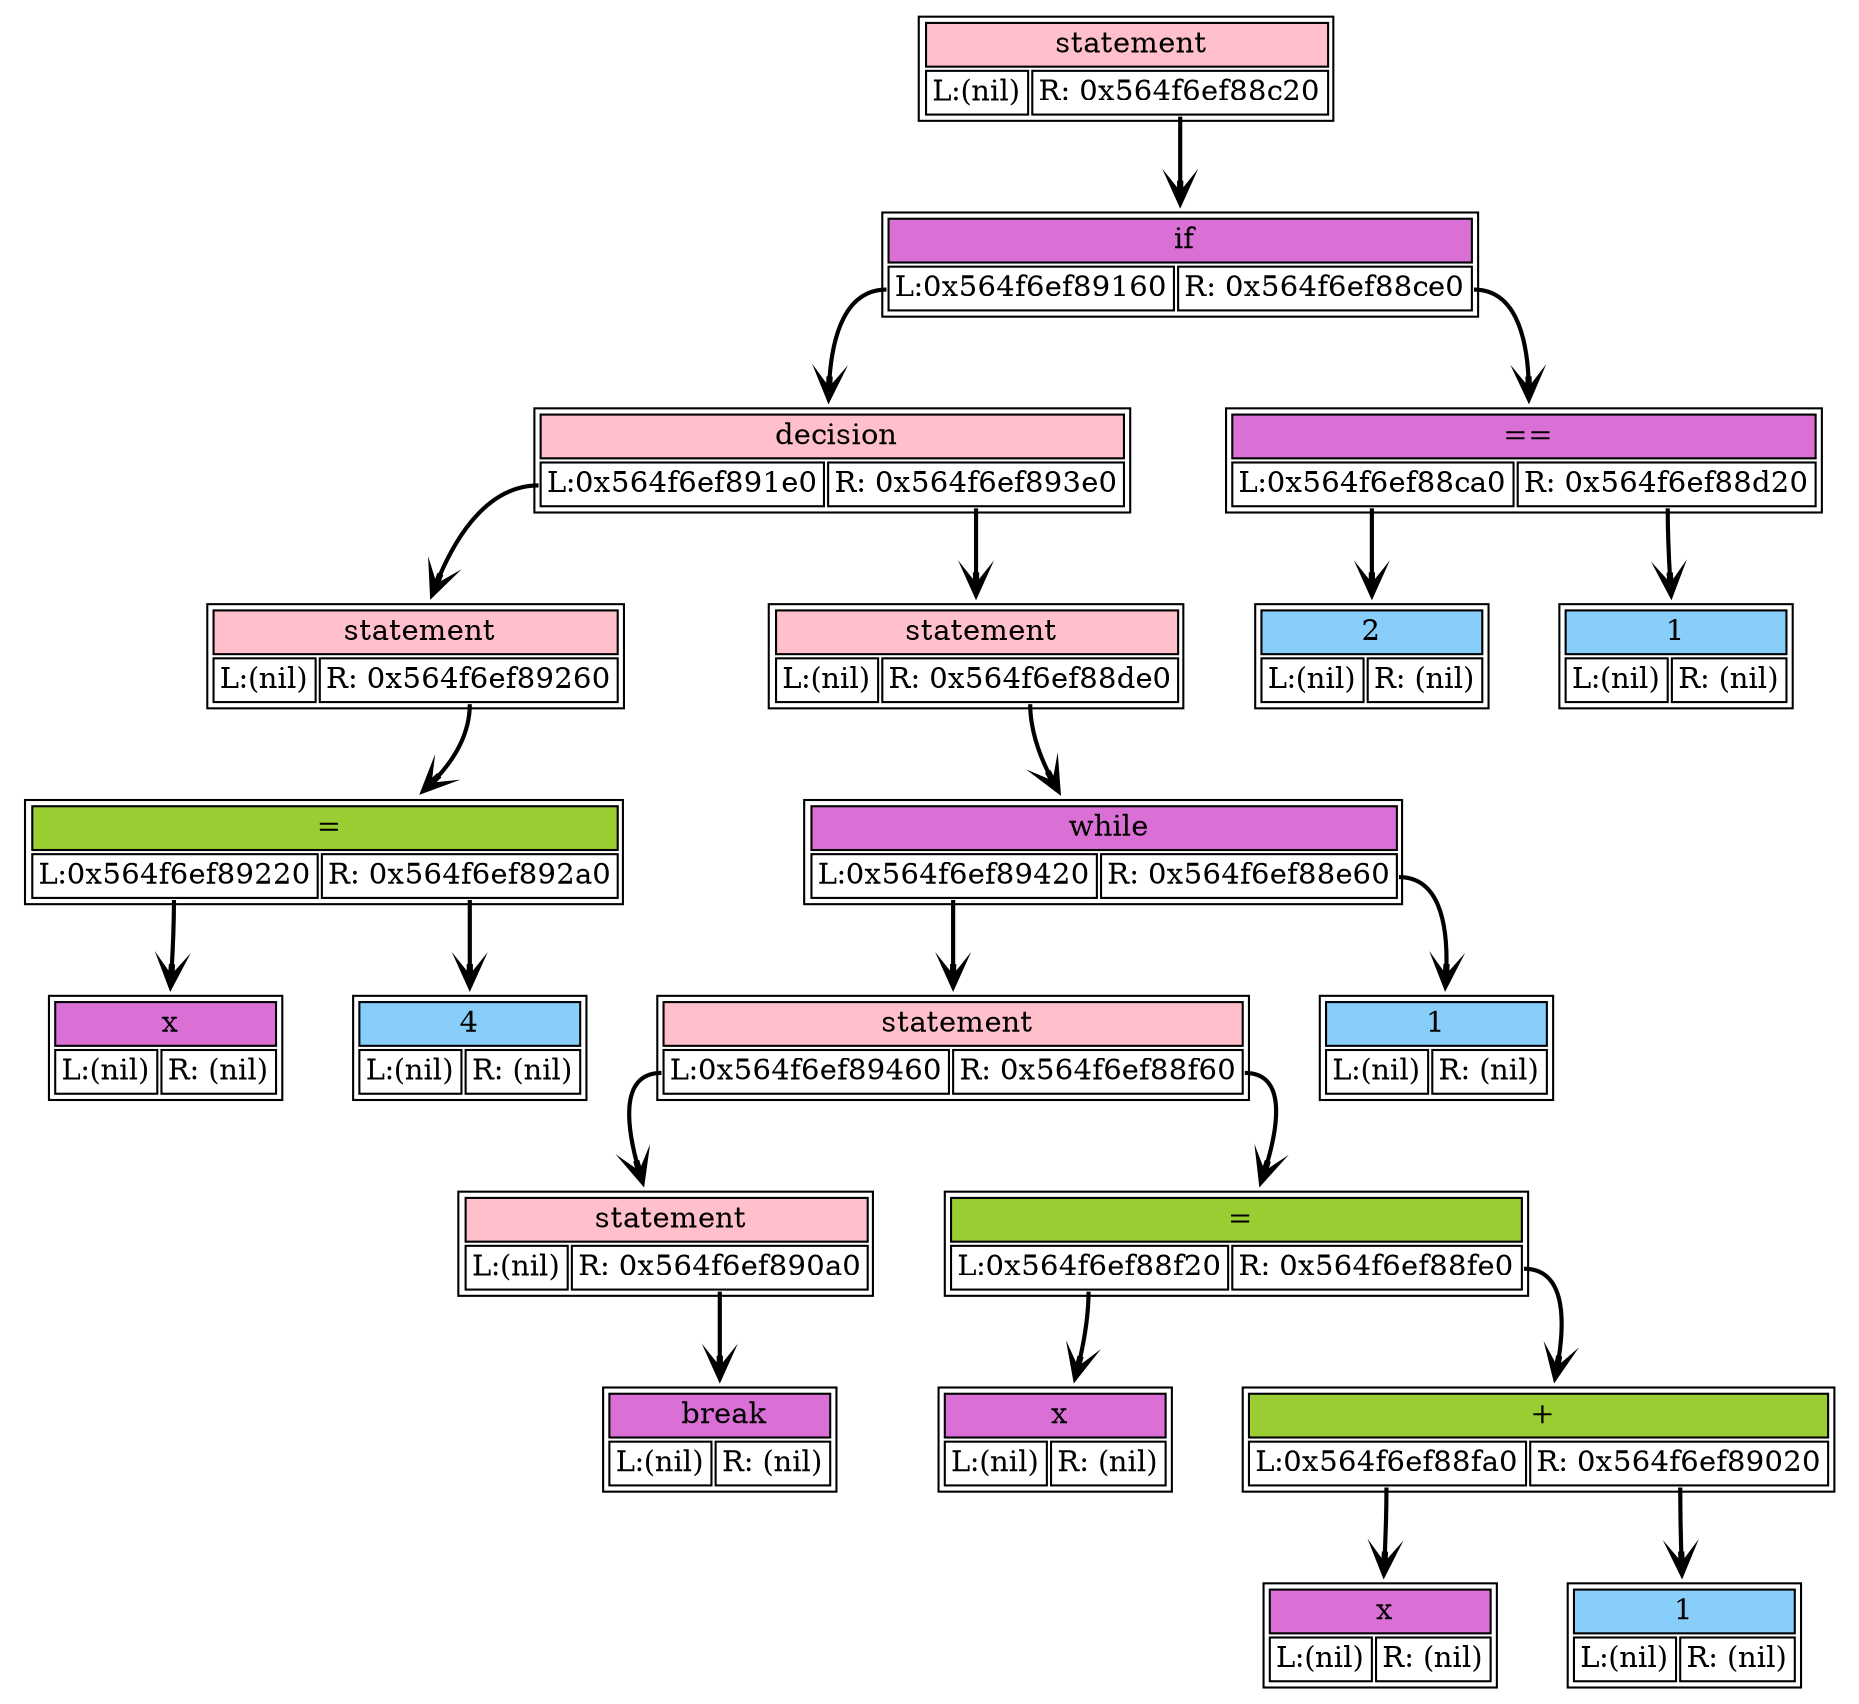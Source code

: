 digraph dump_graph {
	rankdir=TV; 
node0x564f6ef893a0 [shape=plaintext
					label=<<table border='1' cellborder='1'>
			<tr><td colspan="2" bgcolor="pink" > statement</td></tr>
					<tr><td port= "lchild">L:(nil)</td><td port="rchild">R: 0x564f6ef88c20</td></tr>
				</table>>];
		node0x564f6ef893a0:rchild -> node0x564f6ef88c20[style=bold, arrowhead=vee];
node0x564f6ef891e0 [shape=plaintext
					label=<<table border='1' cellborder='1'>
			<tr><td colspan="2" bgcolor="pink" > statement</td></tr>
					<tr><td port= "lchild">L:(nil)</td><td port="rchild">R: 0x564f6ef89260</td></tr>
				</table>>];
		node0x564f6ef891e0:rchild -> node0x564f6ef89260[style=bold, arrowhead=vee];
node0x564f6ef89220 [shape=plaintext
					label=<<table border='1' cellborder='1'>
			<tr><td colspan="2" bgcolor="orchid" > x</td></tr>
					<tr><td port= "lchild">L:(nil)</td><td port="rchild">R: (nil)</td></tr>
				</table>>];
node0x564f6ef89260 [shape=plaintext
					label=<<table border='1' cellborder='1'>
			<tr><td colspan="2" bgcolor="olivedrab3" > =</td></tr>
					<tr><td port= "lchild">L:0x564f6ef89220</td><td port="rchild">R: 0x564f6ef892a0</td></tr>
				</table>>];
		node0x564f6ef89260:lchild -> node0x564f6ef89220[style=bold, arrowhead=vee];
		node0x564f6ef89260:rchild -> node0x564f6ef892a0[style=bold, arrowhead=vee];
node0x564f6ef892a0 [shape=plaintext
					label=<<table border='1' cellborder='1'>
			<tr><td colspan="2" bgcolor="lightskyblue" >4</td></tr>
					<tr><td port= "lchild">L:(nil)</td><td port="rchild">R: (nil)</td></tr>
				</table>>];
node0x564f6ef89160 [shape=plaintext
					label=<<table border='1' cellborder='1'>
			<tr><td colspan="2" bgcolor="pink" > decision</td></tr>
					<tr><td port= "lchild">L:0x564f6ef891e0</td><td port="rchild">R: 0x564f6ef893e0</td></tr>
				</table>>];
		node0x564f6ef89160:lchild -> node0x564f6ef891e0[style=bold, arrowhead=vee];
		node0x564f6ef89160:rchild -> node0x564f6ef893e0[style=bold, arrowhead=vee];
node0x564f6ef893e0 [shape=plaintext
					label=<<table border='1' cellborder='1'>
			<tr><td colspan="2" bgcolor="pink" > statement</td></tr>
					<tr><td port= "lchild">L:(nil)</td><td port="rchild">R: 0x564f6ef88de0</td></tr>
				</table>>];
		node0x564f6ef893e0:rchild -> node0x564f6ef88de0[style=bold, arrowhead=vee];
node0x564f6ef89460 [shape=plaintext
					label=<<table border='1' cellborder='1'>
			<tr><td colspan="2" bgcolor="pink" > statement</td></tr>
					<tr><td port= "lchild">L:(nil)</td><td port="rchild">R: 0x564f6ef890a0</td></tr>
				</table>>];
		node0x564f6ef89460:rchild -> node0x564f6ef890a0[style=bold, arrowhead=vee];
node0x564f6ef890a0 [shape=plaintext
					label=<<table border='1' cellborder='1'>
			<tr><td colspan="2" bgcolor="orchid" > break</td></tr>
					<tr><td port= "lchild">L:(nil)</td><td port="rchild">R: (nil)</td></tr>
				</table>>];
node0x564f6ef89420 [shape=plaintext
					label=<<table border='1' cellborder='1'>
			<tr><td colspan="2" bgcolor="pink" > statement</td></tr>
					<tr><td port= "lchild">L:0x564f6ef89460</td><td port="rchild">R: 0x564f6ef88f60</td></tr>
				</table>>];
		node0x564f6ef89420:lchild -> node0x564f6ef89460[style=bold, arrowhead=vee];
		node0x564f6ef89420:rchild -> node0x564f6ef88f60[style=bold, arrowhead=vee];
node0x564f6ef88f20 [shape=plaintext
					label=<<table border='1' cellborder='1'>
			<tr><td colspan="2" bgcolor="orchid" > x</td></tr>
					<tr><td port= "lchild">L:(nil)</td><td port="rchild">R: (nil)</td></tr>
				</table>>];
node0x564f6ef88f60 [shape=plaintext
					label=<<table border='1' cellborder='1'>
			<tr><td colspan="2" bgcolor="olivedrab3" > =</td></tr>
					<tr><td port= "lchild">L:0x564f6ef88f20</td><td port="rchild">R: 0x564f6ef88fe0</td></tr>
				</table>>];
		node0x564f6ef88f60:lchild -> node0x564f6ef88f20[style=bold, arrowhead=vee];
		node0x564f6ef88f60:rchild -> node0x564f6ef88fe0[style=bold, arrowhead=vee];
node0x564f6ef88fa0 [shape=plaintext
					label=<<table border='1' cellborder='1'>
			<tr><td colspan="2" bgcolor="orchid" > x</td></tr>
					<tr><td port= "lchild">L:(nil)</td><td port="rchild">R: (nil)</td></tr>
				</table>>];
node0x564f6ef88fe0 [shape=plaintext
					label=<<table border='1' cellborder='1'>
			<tr><td colspan="2" bgcolor="olivedrab3" > +</td></tr>
					<tr><td port= "lchild">L:0x564f6ef88fa0</td><td port="rchild">R: 0x564f6ef89020</td></tr>
				</table>>];
		node0x564f6ef88fe0:lchild -> node0x564f6ef88fa0[style=bold, arrowhead=vee];
		node0x564f6ef88fe0:rchild -> node0x564f6ef89020[style=bold, arrowhead=vee];
node0x564f6ef89020 [shape=plaintext
					label=<<table border='1' cellborder='1'>
			<tr><td colspan="2" bgcolor="lightskyblue" >1</td></tr>
					<tr><td port= "lchild">L:(nil)</td><td port="rchild">R: (nil)</td></tr>
				</table>>];
node0x564f6ef88de0 [shape=plaintext
					label=<<table border='1' cellborder='1'>
			<tr><td colspan="2" bgcolor="orchid" > while</td></tr>
					<tr><td port= "lchild">L:0x564f6ef89420</td><td port="rchild">R: 0x564f6ef88e60</td></tr>
				</table>>];
		node0x564f6ef88de0:lchild -> node0x564f6ef89420[style=bold, arrowhead=vee];
		node0x564f6ef88de0:rchild -> node0x564f6ef88e60[style=bold, arrowhead=vee];
node0x564f6ef88e60 [shape=plaintext
					label=<<table border='1' cellborder='1'>
			<tr><td colspan="2" bgcolor="lightskyblue" >1</td></tr>
					<tr><td port= "lchild">L:(nil)</td><td port="rchild">R: (nil)</td></tr>
				</table>>];
node0x564f6ef88c20 [shape=plaintext
					label=<<table border='1' cellborder='1'>
			<tr><td colspan="2" bgcolor="orchid" > if</td></tr>
					<tr><td port= "lchild">L:0x564f6ef89160</td><td port="rchild">R: 0x564f6ef88ce0</td></tr>
				</table>>];
		node0x564f6ef88c20:lchild -> node0x564f6ef89160[style=bold, arrowhead=vee];
		node0x564f6ef88c20:rchild -> node0x564f6ef88ce0[style=bold, arrowhead=vee];
node0x564f6ef88ca0 [shape=plaintext
					label=<<table border='1' cellborder='1'>
			<tr><td colspan="2" bgcolor="lightskyblue" >2</td></tr>
					<tr><td port= "lchild">L:(nil)</td><td port="rchild">R: (nil)</td></tr>
				</table>>];
node0x564f6ef88ce0 [shape=plaintext
					label=<<table border='1' cellborder='1'>
			<tr><td colspan="2" bgcolor="orchid" > ==</td></tr>
					<tr><td port= "lchild">L:0x564f6ef88ca0</td><td port="rchild">R: 0x564f6ef88d20</td></tr>
				</table>>];
		node0x564f6ef88ce0:lchild -> node0x564f6ef88ca0[style=bold, arrowhead=vee];
		node0x564f6ef88ce0:rchild -> node0x564f6ef88d20[style=bold, arrowhead=vee];
node0x564f6ef88d20 [shape=plaintext
					label=<<table border='1' cellborder='1'>
			<tr><td colspan="2" bgcolor="lightskyblue" >1</td></tr>
					<tr><td port= "lchild">L:(nil)</td><td port="rchild">R: (nil)</td></tr>
				</table>>];
}
